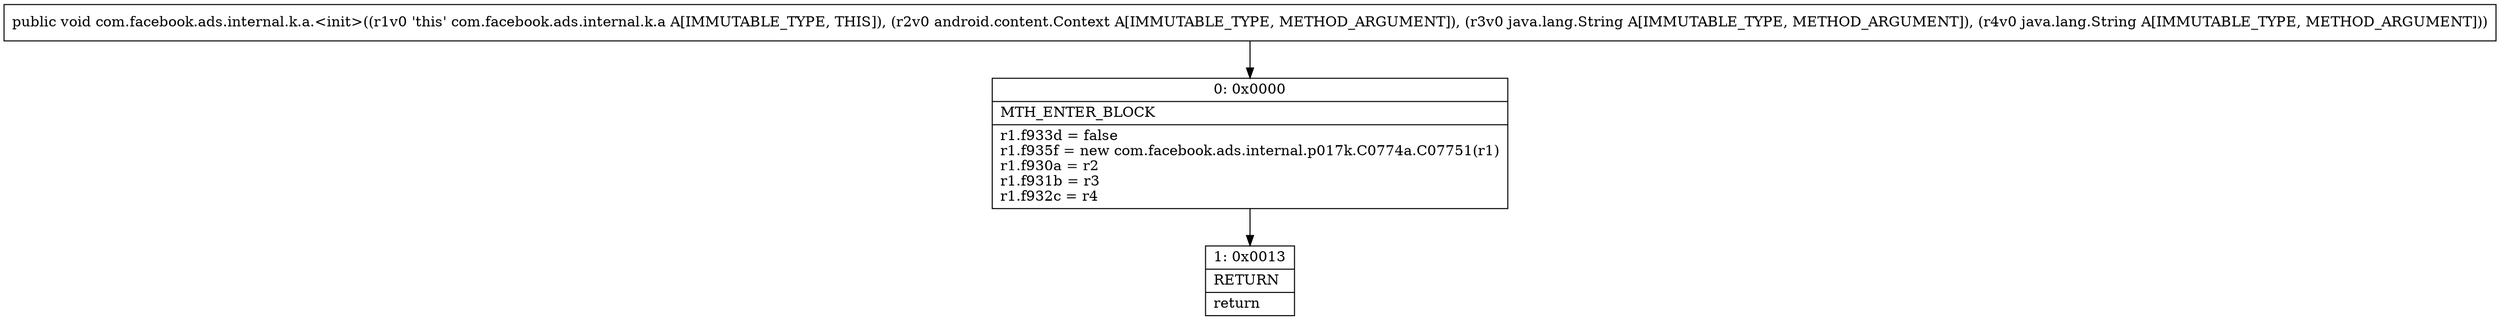 digraph "CFG forcom.facebook.ads.internal.k.a.\<init\>(Landroid\/content\/Context;Ljava\/lang\/String;Ljava\/lang\/String;)V" {
Node_0 [shape=record,label="{0\:\ 0x0000|MTH_ENTER_BLOCK\l|r1.f933d = false\lr1.f935f = new com.facebook.ads.internal.p017k.C0774a.C07751(r1)\lr1.f930a = r2\lr1.f931b = r3\lr1.f932c = r4\l}"];
Node_1 [shape=record,label="{1\:\ 0x0013|RETURN\l|return\l}"];
MethodNode[shape=record,label="{public void com.facebook.ads.internal.k.a.\<init\>((r1v0 'this' com.facebook.ads.internal.k.a A[IMMUTABLE_TYPE, THIS]), (r2v0 android.content.Context A[IMMUTABLE_TYPE, METHOD_ARGUMENT]), (r3v0 java.lang.String A[IMMUTABLE_TYPE, METHOD_ARGUMENT]), (r4v0 java.lang.String A[IMMUTABLE_TYPE, METHOD_ARGUMENT])) }"];
MethodNode -> Node_0;
Node_0 -> Node_1;
}

